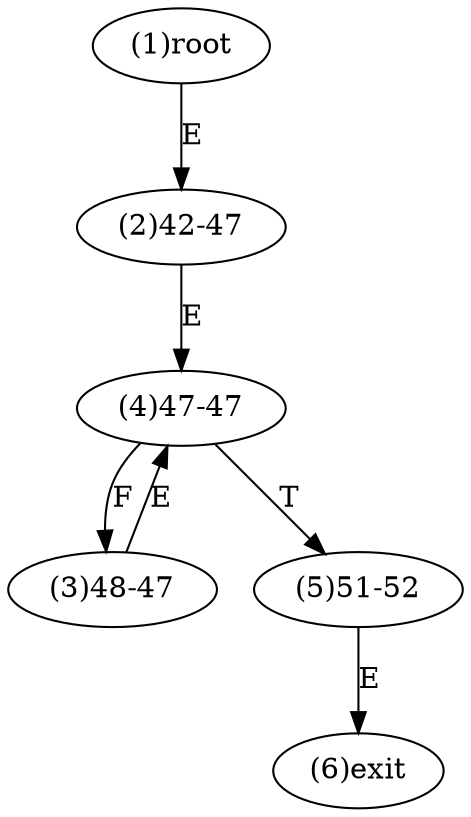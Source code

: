 digraph "" { 
1[ label="(1)root"];
2[ label="(2)42-47"];
3[ label="(3)48-47"];
4[ label="(4)47-47"];
5[ label="(5)51-52"];
6[ label="(6)exit"];
1->2[ label="E"];
2->4[ label="E"];
3->4[ label="E"];
4->3[ label="F"];
4->5[ label="T"];
5->6[ label="E"];
}